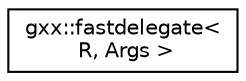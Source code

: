 digraph "Graphical Class Hierarchy"
{
  edge [fontname="Helvetica",fontsize="10",labelfontname="Helvetica",labelfontsize="10"];
  node [fontname="Helvetica",fontsize="10",shape=record];
  rankdir="LR";
  Node1 [label="gxx::fastdelegate\<\l R, Args \>",height=0.2,width=0.4,color="black", fillcolor="white", style="filled",URL="$classgxx_1_1fastdelegate.html"];
}
